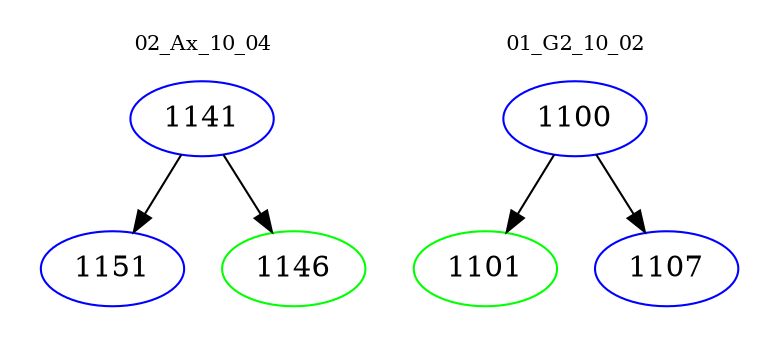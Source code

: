 digraph{
subgraph cluster_0 {
color = white
label = "02_Ax_10_04";
fontsize=10;
T0_1141 [label="1141", color="blue"]
T0_1141 -> T0_1151 [color="black"]
T0_1151 [label="1151", color="blue"]
T0_1141 -> T0_1146 [color="black"]
T0_1146 [label="1146", color="green"]
}
subgraph cluster_1 {
color = white
label = "01_G2_10_02";
fontsize=10;
T1_1100 [label="1100", color="blue"]
T1_1100 -> T1_1101 [color="black"]
T1_1101 [label="1101", color="green"]
T1_1100 -> T1_1107 [color="black"]
T1_1107 [label="1107", color="blue"]
}
}

